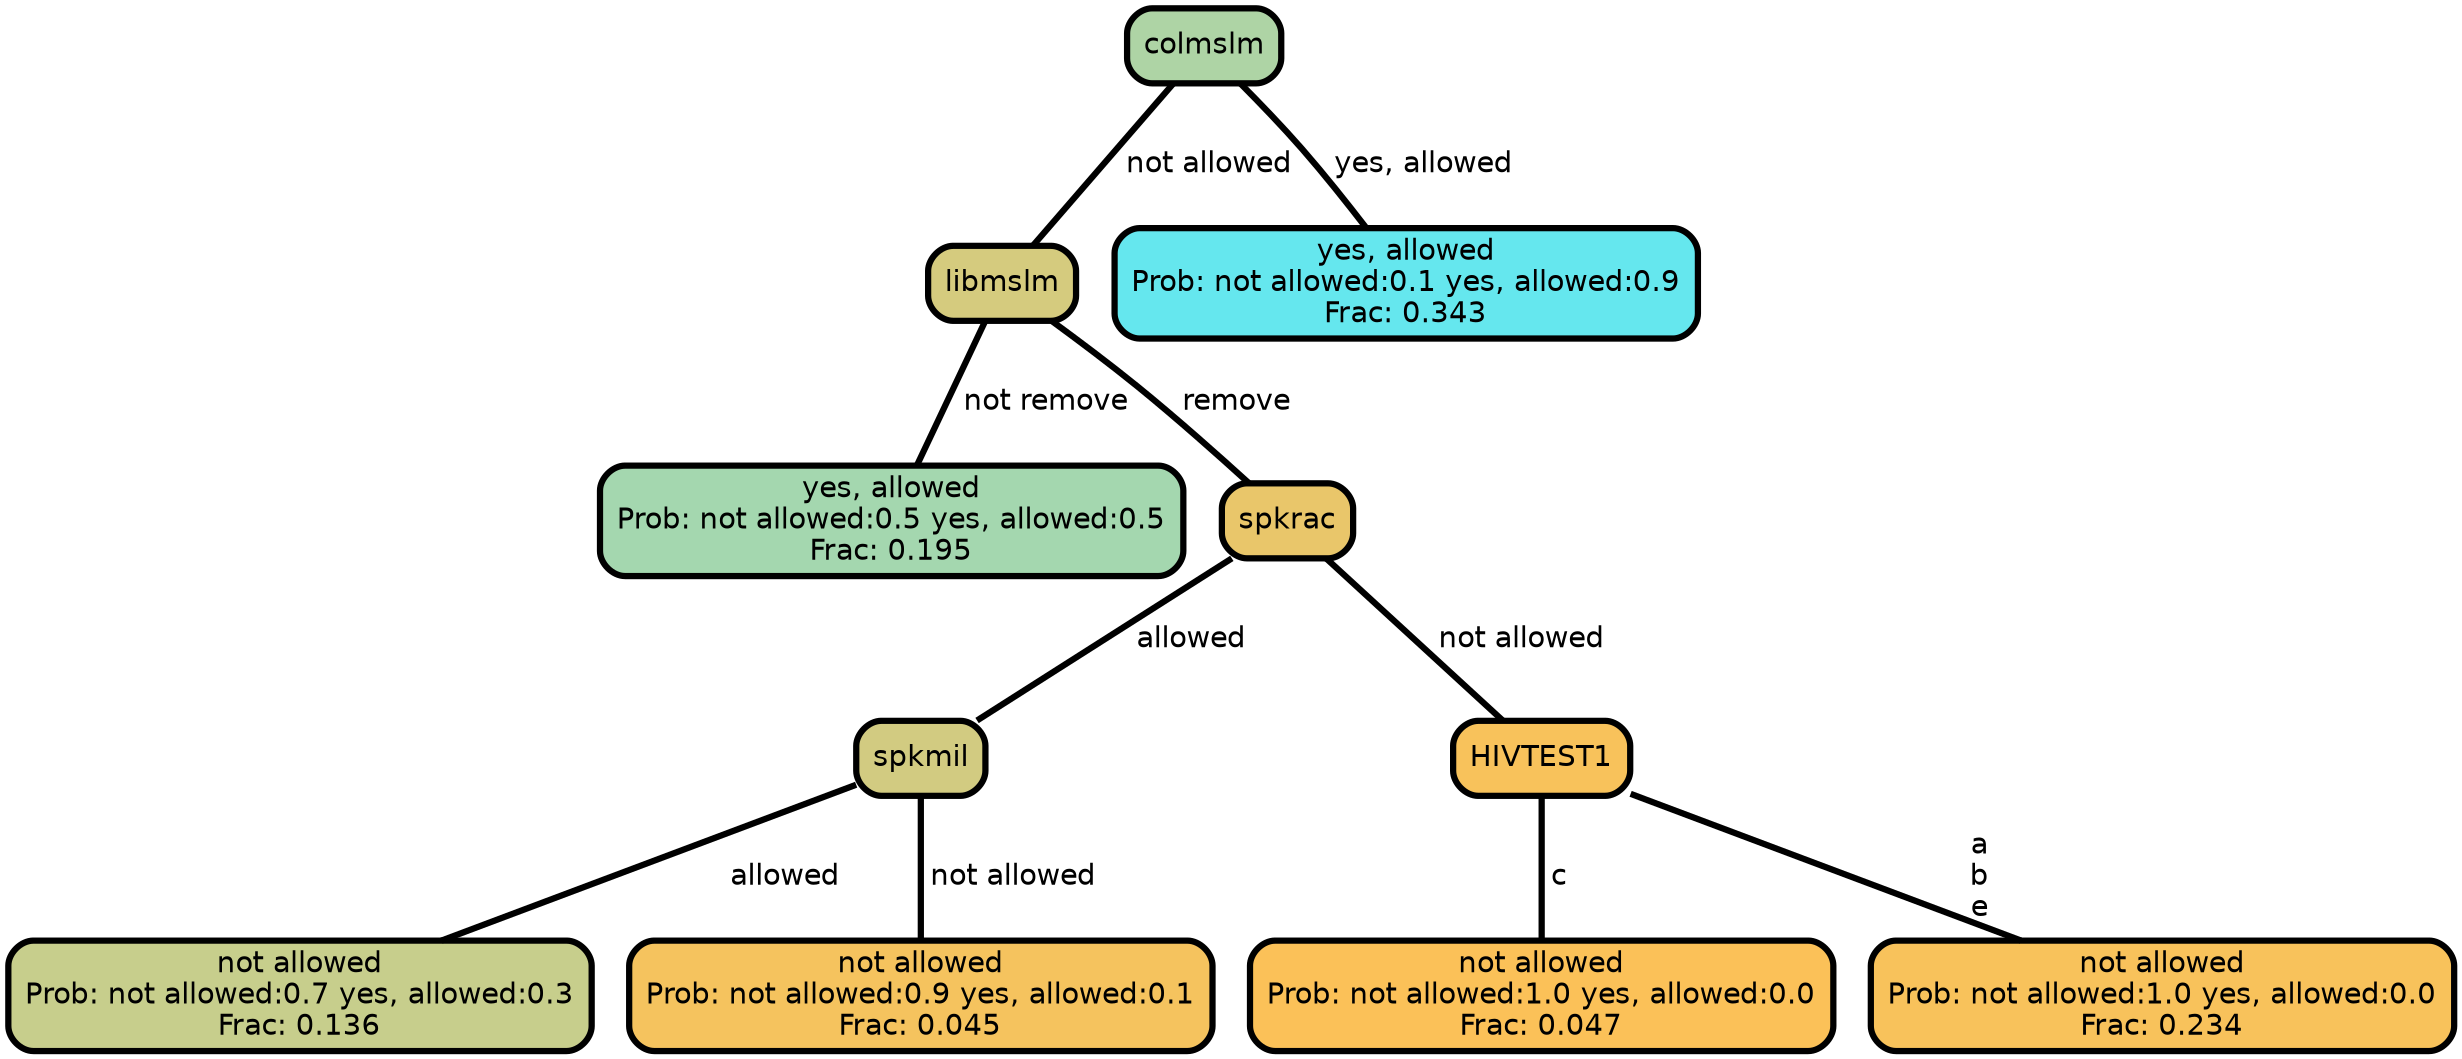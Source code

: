 graph Tree {
node [shape=box, style="filled, rounded",color="black",penwidth="3",fontcolor="black",                 fontname=helvetica] ;
graph [ranksep="0 equally", splines=straight,                 bgcolor=transparent, dpi=200] ;
edge [fontname=helvetica, color=black] ;
0 [label="yes, allowed
Prob: not allowed:0.5 yes, allowed:0.5
Frac: 0.195", fillcolor="#a4d7af"] ;
1 [label="libmslm", fillcolor="#d5cb7e"] ;
2 [label="not allowed
Prob: not allowed:0.7 yes, allowed:0.3
Frac: 0.136", fillcolor="#c7ce8c"] ;
3 [label="spkmil", fillcolor="#d2cb81"] ;
4 [label="not allowed
Prob: not allowed:0.9 yes, allowed:0.1
Frac: 0.045", fillcolor="#f5c35e"] ;
5 [label="spkrac", fillcolor="#e9c66a"] ;
6 [label="not allowed
Prob: not allowed:1.0 yes, allowed:0.0
Frac: 0.047", fillcolor="#fbc158"] ;
7 [label="HIVTEST1", fillcolor="#f8c25b"] ;
8 [label="not allowed
Prob: not allowed:1.0 yes, allowed:0.0
Frac: 0.234", fillcolor="#f8c25b"] ;
9 [label="colmslm", fillcolor="#aed4a5"] ;
10 [label="yes, allowed
Prob: not allowed:0.1 yes, allowed:0.9
Frac: 0.343", fillcolor="#65e7ee"] ;
1 -- 0 [label=" not remove",penwidth=3] ;
1 -- 5 [label=" remove",penwidth=3] ;
3 -- 2 [label=" allowed",penwidth=3] ;
3 -- 4 [label=" not allowed",penwidth=3] ;
5 -- 3 [label=" allowed",penwidth=3] ;
5 -- 7 [label=" not allowed",penwidth=3] ;
7 -- 6 [label=" c",penwidth=3] ;
7 -- 8 [label=" a\n b\n e",penwidth=3] ;
9 -- 1 [label=" not allowed",penwidth=3] ;
9 -- 10 [label=" yes, allowed",penwidth=3] ;
{rank = same;}}